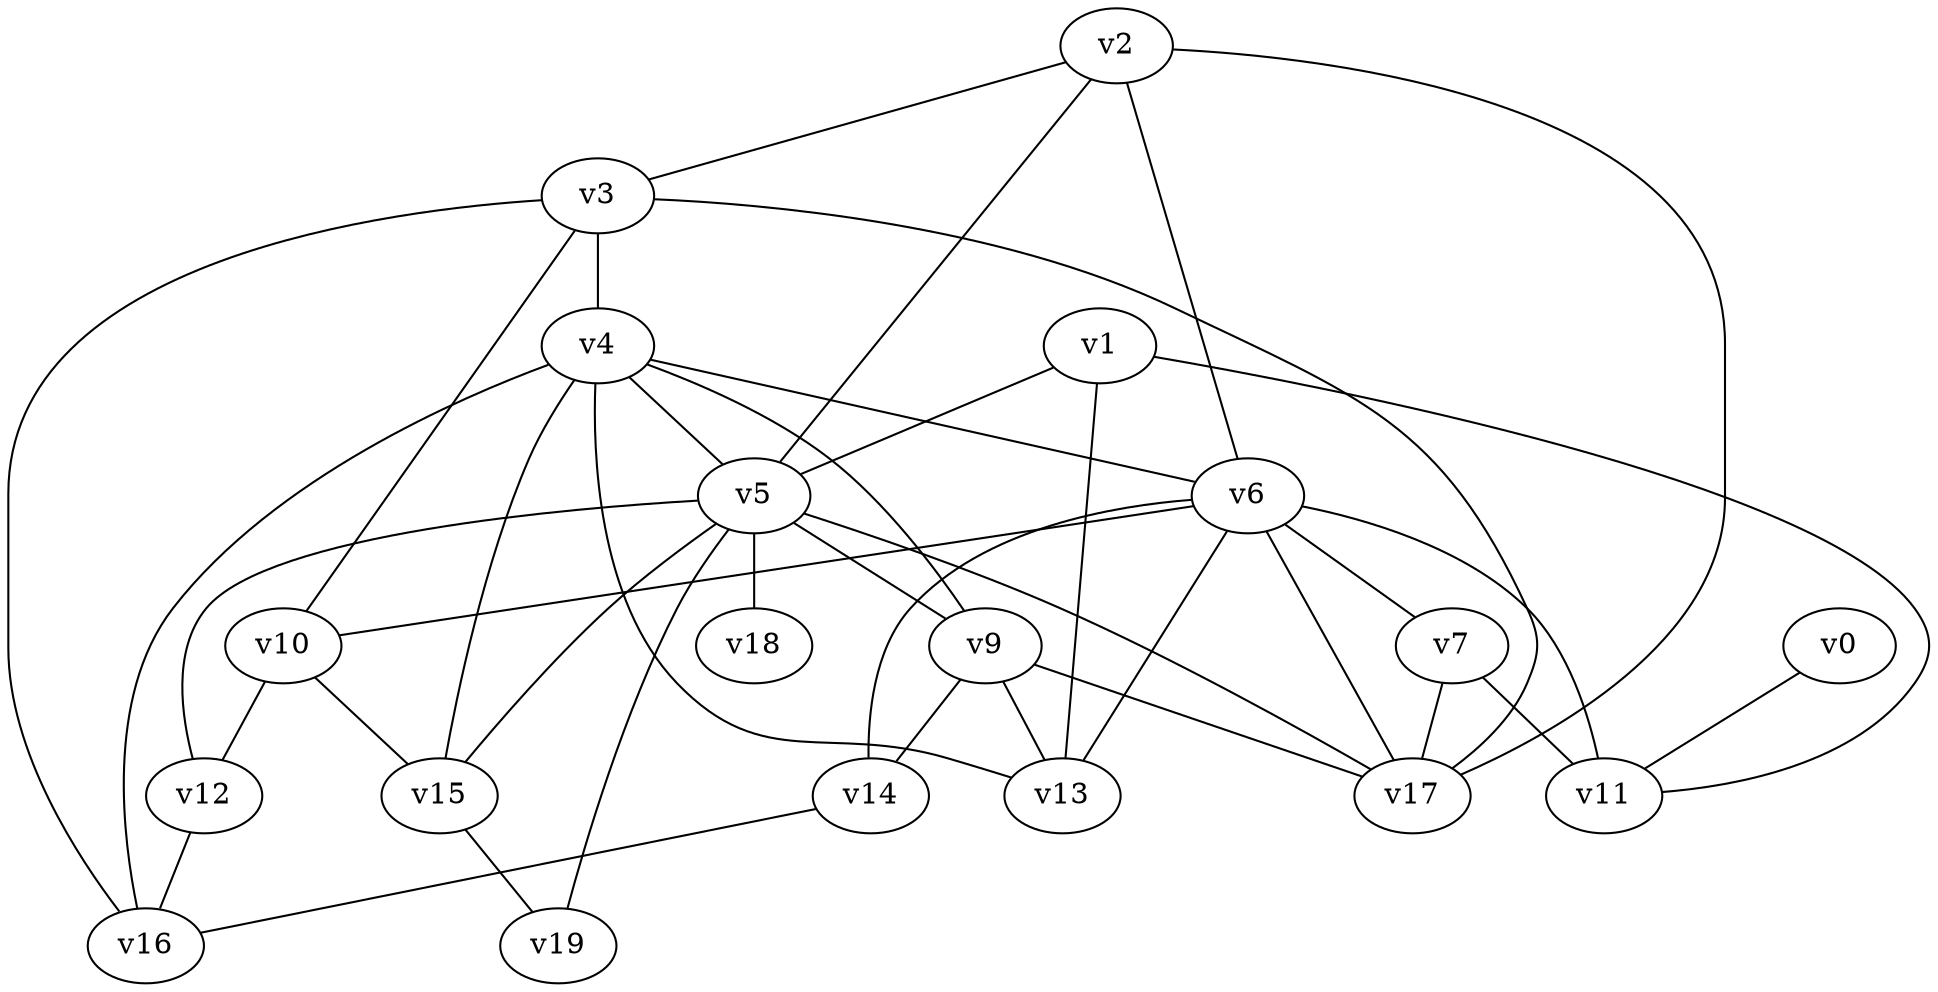 graph G {
	v5--v15
	v7--v11
	v2--v5
	v9--v13
	v3--v16
	v14--v16
	v9--v17
	v5--v12
	v6--v10
	v5--v18
	v2--v17
	v3--v17
	v1--v5
	v2--v6
	v2--v3
	v10--v12
	v1--v11
	v6--v7
	v1--v13
	v15--v19
	v6--v14
	v0--v11
	v4--v6
	v3--v10
	v5--v9
	v4--v16
	v4--v13
	v3--v4
	v9--v14
	v5--v19
	v5--v17
	v7--v17
	v6--v13
	v10--v15
	v6--v11
	v12--v16
	v4--v5
	v4--v15
	v6--v17
	v4--v9
}
